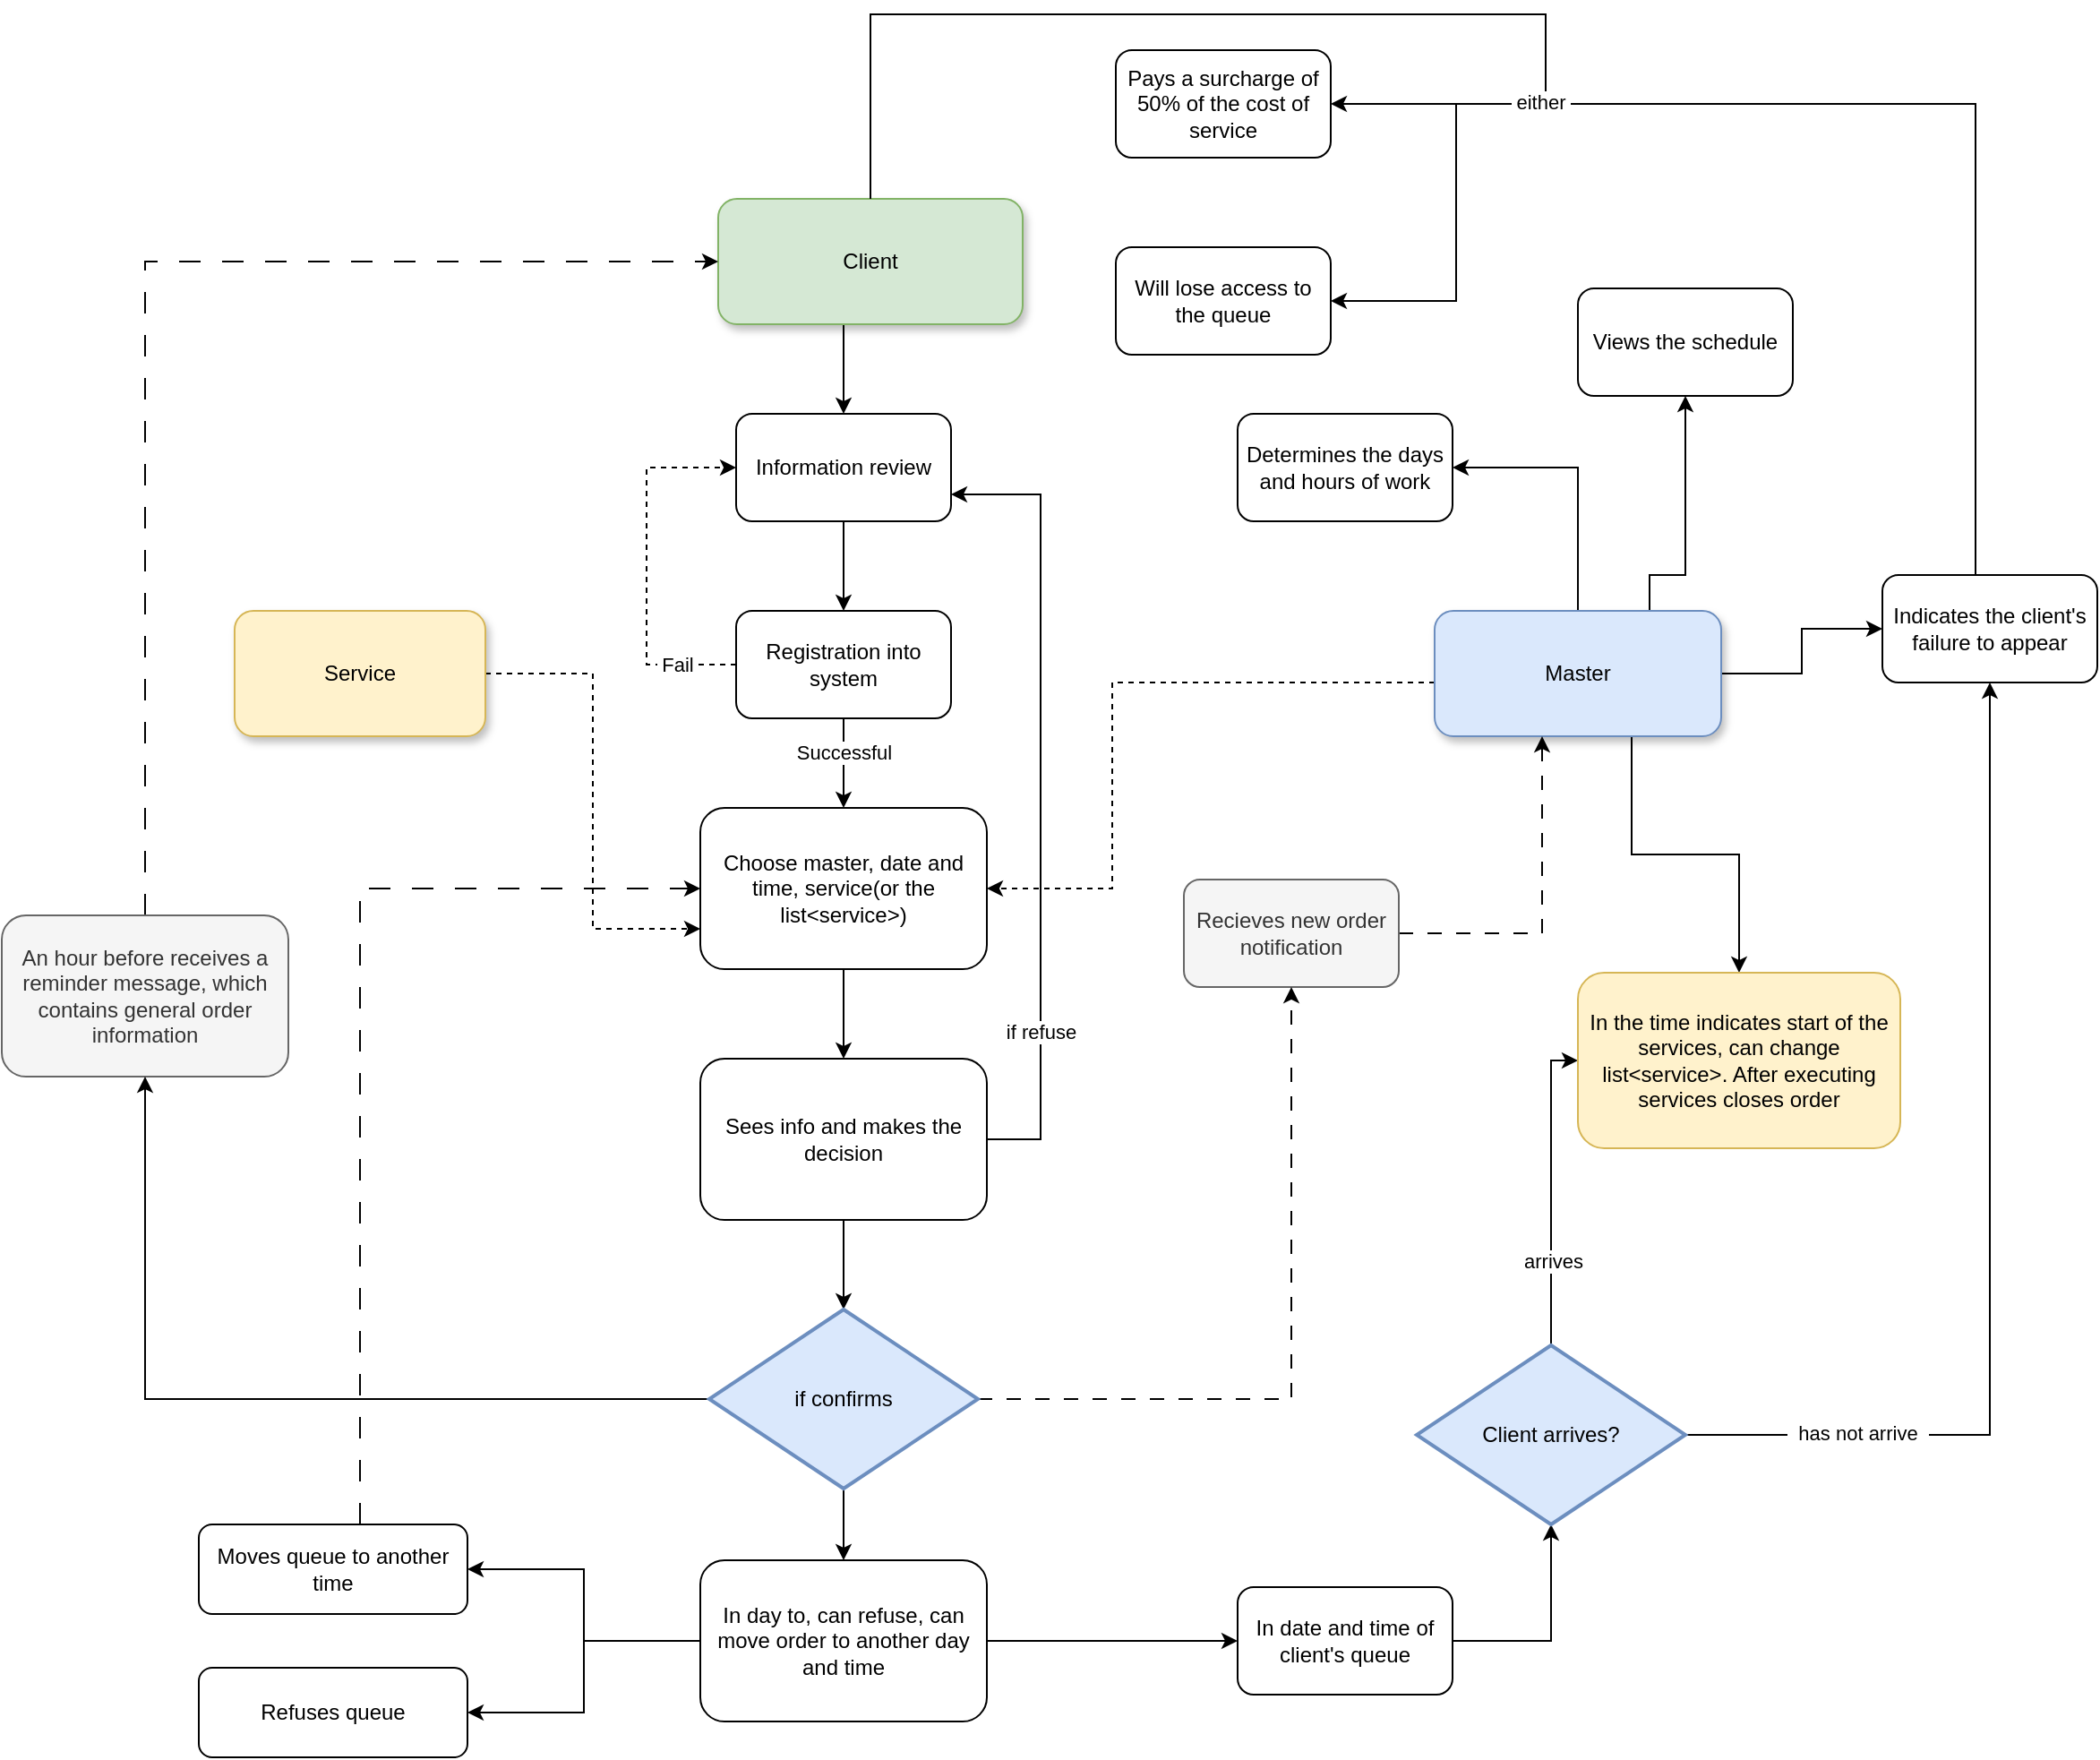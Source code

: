 <mxfile version="21.0.6" type="github" pages="3">
  <diagram id="C5RBs43oDa-KdzZeNtuy" name="BarbershopPro_en">
    <mxGraphModel dx="1050" dy="581" grid="1" gridSize="10" guides="1" tooltips="1" connect="1" arrows="1" fold="1" page="1" pageScale="1" pageWidth="1654" pageHeight="1169" math="0" shadow="0">
      <root>
        <mxCell id="WIyWlLk6GJQsqaUBKTNV-0" />
        <mxCell id="WIyWlLk6GJQsqaUBKTNV-1" parent="WIyWlLk6GJQsqaUBKTNV-0" />
        <mxCell id="LqBX9_z1AEjyvqA8qfm_-3" style="edgeStyle=orthogonalEdgeStyle;rounded=0;orthogonalLoop=1;jettySize=auto;html=1;" parent="WIyWlLk6GJQsqaUBKTNV-1" source="WIyWlLk6GJQsqaUBKTNV-3" target="LqBX9_z1AEjyvqA8qfm_-1" edge="1">
          <mxGeometry relative="1" as="geometry">
            <Array as="points">
              <mxPoint x="708" y="203" />
              <mxPoint x="708" y="203" />
            </Array>
          </mxGeometry>
        </mxCell>
        <mxCell id="WIyWlLk6GJQsqaUBKTNV-3" value="Client" style="rounded=1;whiteSpace=wrap;html=1;fontSize=12;glass=0;strokeWidth=1;shadow=1;fillColor=#d5e8d4;strokeColor=#82b366;" parent="WIyWlLk6GJQsqaUBKTNV-1" vertex="1">
          <mxGeometry x="638" y="123" width="170" height="70" as="geometry" />
        </mxCell>
        <mxCell id="LqBX9_z1AEjyvqA8qfm_-36" style="edgeStyle=orthogonalEdgeStyle;rounded=0;orthogonalLoop=1;jettySize=auto;html=1;entryX=1;entryY=0.5;entryDx=0;entryDy=0;dashed=1;" parent="WIyWlLk6GJQsqaUBKTNV-1" source="LqBX9_z1AEjyvqA8qfm_-0" target="LqBX9_z1AEjyvqA8qfm_-10" edge="1">
          <mxGeometry relative="1" as="geometry">
            <Array as="points">
              <mxPoint x="858" y="393" />
              <mxPoint x="858" y="508" />
            </Array>
          </mxGeometry>
        </mxCell>
        <mxCell id="LqBX9_z1AEjyvqA8qfm_-41" style="edgeStyle=orthogonalEdgeStyle;rounded=0;orthogonalLoop=1;jettySize=auto;html=1;entryX=1;entryY=0.5;entryDx=0;entryDy=0;" parent="WIyWlLk6GJQsqaUBKTNV-1" source="LqBX9_z1AEjyvqA8qfm_-0" target="LqBX9_z1AEjyvqA8qfm_-40" edge="1">
          <mxGeometry relative="1" as="geometry">
            <Array as="points">
              <mxPoint x="1118" y="273" />
            </Array>
          </mxGeometry>
        </mxCell>
        <mxCell id="LqBX9_z1AEjyvqA8qfm_-43" style="edgeStyle=orthogonalEdgeStyle;rounded=0;orthogonalLoop=1;jettySize=auto;html=1;entryX=0.5;entryY=1;entryDx=0;entryDy=0;" parent="WIyWlLk6GJQsqaUBKTNV-1" source="LqBX9_z1AEjyvqA8qfm_-0" target="LqBX9_z1AEjyvqA8qfm_-42" edge="1">
          <mxGeometry relative="1" as="geometry">
            <Array as="points">
              <mxPoint x="1158" y="333" />
              <mxPoint x="1178" y="333" />
            </Array>
          </mxGeometry>
        </mxCell>
        <mxCell id="LqBX9_z1AEjyvqA8qfm_-68" style="edgeStyle=orthogonalEdgeStyle;rounded=0;orthogonalLoop=1;jettySize=auto;html=1;entryX=0;entryY=0.5;entryDx=0;entryDy=0;" parent="WIyWlLk6GJQsqaUBKTNV-1" source="LqBX9_z1AEjyvqA8qfm_-0" target="LqBX9_z1AEjyvqA8qfm_-45" edge="1">
          <mxGeometry relative="1" as="geometry" />
        </mxCell>
        <mxCell id="LqBX9_z1AEjyvqA8qfm_-71" style="edgeStyle=orthogonalEdgeStyle;rounded=0;orthogonalLoop=1;jettySize=auto;html=1;entryX=0.5;entryY=0;entryDx=0;entryDy=0;" parent="WIyWlLk6GJQsqaUBKTNV-1" source="LqBX9_z1AEjyvqA8qfm_-0" target="LqBX9_z1AEjyvqA8qfm_-69" edge="1">
          <mxGeometry relative="1" as="geometry">
            <Array as="points">
              <mxPoint x="1148" y="489" />
              <mxPoint x="1208" y="489" />
            </Array>
          </mxGeometry>
        </mxCell>
        <mxCell id="LqBX9_z1AEjyvqA8qfm_-0" value="Master" style="rounded=1;whiteSpace=wrap;html=1;fillColor=#dae8fc;strokeColor=#6c8ebf;shadow=1;" parent="WIyWlLk6GJQsqaUBKTNV-1" vertex="1">
          <mxGeometry x="1038" y="353" width="160" height="70" as="geometry" />
        </mxCell>
        <mxCell id="LqBX9_z1AEjyvqA8qfm_-5" style="edgeStyle=orthogonalEdgeStyle;rounded=0;orthogonalLoop=1;jettySize=auto;html=1;" parent="WIyWlLk6GJQsqaUBKTNV-1" source="LqBX9_z1AEjyvqA8qfm_-1" target="LqBX9_z1AEjyvqA8qfm_-4" edge="1">
          <mxGeometry relative="1" as="geometry" />
        </mxCell>
        <mxCell id="LqBX9_z1AEjyvqA8qfm_-1" value="Information review" style="rounded=1;whiteSpace=wrap;html=1;" parent="WIyWlLk6GJQsqaUBKTNV-1" vertex="1">
          <mxGeometry x="648" y="243" width="120" height="60" as="geometry" />
        </mxCell>
        <mxCell id="LqBX9_z1AEjyvqA8qfm_-6" style="edgeStyle=orthogonalEdgeStyle;rounded=0;orthogonalLoop=1;jettySize=auto;html=1;entryX=0;entryY=0.5;entryDx=0;entryDy=0;dashed=1;" parent="WIyWlLk6GJQsqaUBKTNV-1" source="LqBX9_z1AEjyvqA8qfm_-4" target="LqBX9_z1AEjyvqA8qfm_-1" edge="1">
          <mxGeometry relative="1" as="geometry">
            <mxPoint x="558" y="283" as="targetPoint" />
            <Array as="points">
              <mxPoint x="598" y="383" />
              <mxPoint x="598" y="273" />
            </Array>
          </mxGeometry>
        </mxCell>
        <mxCell id="LqBX9_z1AEjyvqA8qfm_-77" value="&amp;nbsp;Fail&amp;nbsp;" style="edgeLabel;html=1;align=center;verticalAlign=middle;resizable=0;points=[];" parent="LqBX9_z1AEjyvqA8qfm_-6" vertex="1" connectable="0">
          <mxGeometry x="-0.683" relative="1" as="geometry">
            <mxPoint as="offset" />
          </mxGeometry>
        </mxCell>
        <mxCell id="LqBX9_z1AEjyvqA8qfm_-11" style="edgeStyle=orthogonalEdgeStyle;rounded=0;orthogonalLoop=1;jettySize=auto;html=1;entryX=0.5;entryY=0;entryDx=0;entryDy=0;" parent="WIyWlLk6GJQsqaUBKTNV-1" source="LqBX9_z1AEjyvqA8qfm_-4" target="LqBX9_z1AEjyvqA8qfm_-10" edge="1">
          <mxGeometry relative="1" as="geometry" />
        </mxCell>
        <mxCell id="LqBX9_z1AEjyvqA8qfm_-76" value="Successful" style="edgeLabel;html=1;align=center;verticalAlign=middle;resizable=0;points=[];" parent="LqBX9_z1AEjyvqA8qfm_-11" vertex="1" connectable="0">
          <mxGeometry x="-0.255" relative="1" as="geometry">
            <mxPoint as="offset" />
          </mxGeometry>
        </mxCell>
        <mxCell id="LqBX9_z1AEjyvqA8qfm_-4" value="Registration into system" style="rounded=1;whiteSpace=wrap;html=1;" parent="WIyWlLk6GJQsqaUBKTNV-1" vertex="1">
          <mxGeometry x="648" y="353" width="120" height="60" as="geometry" />
        </mxCell>
        <mxCell id="LqBX9_z1AEjyvqA8qfm_-14" style="edgeStyle=orthogonalEdgeStyle;rounded=0;orthogonalLoop=1;jettySize=auto;html=1;entryX=0.5;entryY=0;entryDx=0;entryDy=0;" parent="WIyWlLk6GJQsqaUBKTNV-1" source="LqBX9_z1AEjyvqA8qfm_-10" target="LqBX9_z1AEjyvqA8qfm_-13" edge="1">
          <mxGeometry relative="1" as="geometry" />
        </mxCell>
        <mxCell id="LqBX9_z1AEjyvqA8qfm_-10" value="Choose master, date and time, service(or the list&amp;lt;service&amp;gt;)" style="rounded=1;whiteSpace=wrap;html=1;" parent="WIyWlLk6GJQsqaUBKTNV-1" vertex="1">
          <mxGeometry x="628" y="463" width="160" height="90" as="geometry" />
        </mxCell>
        <mxCell id="LqBX9_z1AEjyvqA8qfm_-38" style="edgeStyle=orthogonalEdgeStyle;rounded=0;orthogonalLoop=1;jettySize=auto;html=1;entryX=1;entryY=0.75;entryDx=0;entryDy=0;" parent="WIyWlLk6GJQsqaUBKTNV-1" source="LqBX9_z1AEjyvqA8qfm_-13" target="LqBX9_z1AEjyvqA8qfm_-1" edge="1">
          <mxGeometry relative="1" as="geometry">
            <Array as="points">
              <mxPoint x="818" y="648" />
              <mxPoint x="818" y="288" />
            </Array>
          </mxGeometry>
        </mxCell>
        <mxCell id="LqBX9_z1AEjyvqA8qfm_-75" value="&amp;nbsp;if refuse&amp;nbsp;" style="edgeLabel;html=1;align=center;verticalAlign=middle;resizable=0;points=[];" parent="LqBX9_z1AEjyvqA8qfm_-38" vertex="1" connectable="0">
          <mxGeometry x="-0.591" relative="1" as="geometry">
            <mxPoint as="offset" />
          </mxGeometry>
        </mxCell>
        <mxCell id="LqBX9_z1AEjyvqA8qfm_-49" style="edgeStyle=orthogonalEdgeStyle;rounded=0;orthogonalLoop=1;jettySize=auto;html=1;entryX=0.5;entryY=0;entryDx=0;entryDy=0;entryPerimeter=0;" parent="WIyWlLk6GJQsqaUBKTNV-1" source="LqBX9_z1AEjyvqA8qfm_-13" target="LqBX9_z1AEjyvqA8qfm_-48" edge="1">
          <mxGeometry relative="1" as="geometry" />
        </mxCell>
        <mxCell id="LqBX9_z1AEjyvqA8qfm_-13" value="Sees info and makes the decision" style="rounded=1;whiteSpace=wrap;html=1;glass=0;shadow=0;" parent="WIyWlLk6GJQsqaUBKTNV-1" vertex="1">
          <mxGeometry x="628" y="603" width="160" height="90" as="geometry" />
        </mxCell>
        <mxCell id="LqBX9_z1AEjyvqA8qfm_-16" style="edgeStyle=orthogonalEdgeStyle;rounded=0;orthogonalLoop=1;jettySize=auto;html=1;dashed=1;dashPattern=8 8;" parent="WIyWlLk6GJQsqaUBKTNV-1" source="LqBX9_z1AEjyvqA8qfm_-15" target="LqBX9_z1AEjyvqA8qfm_-0" edge="1">
          <mxGeometry relative="1" as="geometry">
            <Array as="points">
              <mxPoint x="1098" y="533" />
            </Array>
          </mxGeometry>
        </mxCell>
        <mxCell id="LqBX9_z1AEjyvqA8qfm_-15" value="Recieves new order notification" style="rounded=1;whiteSpace=wrap;html=1;fillColor=#f5f5f5;fontColor=#333333;strokeColor=#666666;" parent="WIyWlLk6GJQsqaUBKTNV-1" vertex="1">
          <mxGeometry x="898" y="503" width="120" height="60" as="geometry" />
        </mxCell>
        <mxCell id="LqBX9_z1AEjyvqA8qfm_-23" style="edgeStyle=orthogonalEdgeStyle;rounded=0;orthogonalLoop=1;jettySize=auto;html=1;entryX=0;entryY=0.5;entryDx=0;entryDy=0;dashed=1;dashPattern=12 12;" parent="WIyWlLk6GJQsqaUBKTNV-1" source="LqBX9_z1AEjyvqA8qfm_-21" target="WIyWlLk6GJQsqaUBKTNV-3" edge="1">
          <mxGeometry relative="1" as="geometry">
            <Array as="points">
              <mxPoint x="318" y="158" />
            </Array>
          </mxGeometry>
        </mxCell>
        <mxCell id="LqBX9_z1AEjyvqA8qfm_-21" value="An hour before receives a reminder message, which contains general order information" style="rounded=1;whiteSpace=wrap;html=1;fillColor=#f5f5f5;fontColor=#333333;strokeColor=#666666;" parent="WIyWlLk6GJQsqaUBKTNV-1" vertex="1">
          <mxGeometry x="238" y="523" width="160" height="90" as="geometry" />
        </mxCell>
        <mxCell id="LqBX9_z1AEjyvqA8qfm_-37" style="edgeStyle=orthogonalEdgeStyle;rounded=0;orthogonalLoop=1;jettySize=auto;html=1;entryX=0;entryY=0.75;entryDx=0;entryDy=0;dashed=1;" parent="WIyWlLk6GJQsqaUBKTNV-1" source="LqBX9_z1AEjyvqA8qfm_-35" target="LqBX9_z1AEjyvqA8qfm_-10" edge="1">
          <mxGeometry relative="1" as="geometry" />
        </mxCell>
        <mxCell id="LqBX9_z1AEjyvqA8qfm_-35" value="Service" style="rounded=1;whiteSpace=wrap;html=1;fontSize=12;glass=0;strokeWidth=1;shadow=1;fillColor=#fff2cc;strokeColor=#d6b656;" parent="WIyWlLk6GJQsqaUBKTNV-1" vertex="1">
          <mxGeometry x="368" y="353" width="140" height="70" as="geometry" />
        </mxCell>
        <mxCell id="LqBX9_z1AEjyvqA8qfm_-40" value="Determines the days and hours of work" style="rounded=1;whiteSpace=wrap;html=1;" parent="WIyWlLk6GJQsqaUBKTNV-1" vertex="1">
          <mxGeometry x="928" y="243" width="120" height="60" as="geometry" />
        </mxCell>
        <mxCell id="LqBX9_z1AEjyvqA8qfm_-42" value="Views the schedule" style="rounded=1;whiteSpace=wrap;html=1;" parent="WIyWlLk6GJQsqaUBKTNV-1" vertex="1">
          <mxGeometry x="1118" y="173" width="120" height="60" as="geometry" />
        </mxCell>
        <mxCell id="LqBX9_z1AEjyvqA8qfm_-45" value="Indicates the client&#39;s failure to appear" style="rounded=1;whiteSpace=wrap;html=1;" parent="WIyWlLk6GJQsqaUBKTNV-1" vertex="1">
          <mxGeometry x="1288" y="333" width="120" height="60" as="geometry" />
        </mxCell>
        <mxCell id="LqBX9_z1AEjyvqA8qfm_-55" style="edgeStyle=orthogonalEdgeStyle;rounded=0;orthogonalLoop=1;jettySize=auto;html=1;entryX=1;entryY=0.5;entryDx=0;entryDy=0;" parent="WIyWlLk6GJQsqaUBKTNV-1" source="LqBX9_z1AEjyvqA8qfm_-46" target="LqBX9_z1AEjyvqA8qfm_-53" edge="1">
          <mxGeometry relative="1" as="geometry" />
        </mxCell>
        <mxCell id="LqBX9_z1AEjyvqA8qfm_-57" style="edgeStyle=orthogonalEdgeStyle;rounded=0;orthogonalLoop=1;jettySize=auto;html=1;" parent="WIyWlLk6GJQsqaUBKTNV-1" source="LqBX9_z1AEjyvqA8qfm_-46" target="LqBX9_z1AEjyvqA8qfm_-56" edge="1">
          <mxGeometry relative="1" as="geometry" />
        </mxCell>
        <mxCell id="LqBX9_z1AEjyvqA8qfm_-60" style="edgeStyle=orthogonalEdgeStyle;rounded=0;orthogonalLoop=1;jettySize=auto;html=1;" parent="WIyWlLk6GJQsqaUBKTNV-1" source="LqBX9_z1AEjyvqA8qfm_-46" edge="1">
          <mxGeometry relative="1" as="geometry">
            <mxPoint x="928" y="928" as="targetPoint" />
          </mxGeometry>
        </mxCell>
        <mxCell id="LqBX9_z1AEjyvqA8qfm_-46" value="In day to, can refuse, can move order to another day and time" style="rounded=1;whiteSpace=wrap;html=1;glass=0;shadow=0;" parent="WIyWlLk6GJQsqaUBKTNV-1" vertex="1">
          <mxGeometry x="628" y="883" width="160" height="90" as="geometry" />
        </mxCell>
        <mxCell id="LqBX9_z1AEjyvqA8qfm_-50" style="edgeStyle=orthogonalEdgeStyle;rounded=0;orthogonalLoop=1;jettySize=auto;html=1;entryX=0.5;entryY=1;entryDx=0;entryDy=0;" parent="WIyWlLk6GJQsqaUBKTNV-1" source="LqBX9_z1AEjyvqA8qfm_-48" target="LqBX9_z1AEjyvqA8qfm_-21" edge="1">
          <mxGeometry relative="1" as="geometry" />
        </mxCell>
        <mxCell id="LqBX9_z1AEjyvqA8qfm_-51" style="edgeStyle=orthogonalEdgeStyle;rounded=0;orthogonalLoop=1;jettySize=auto;html=1;entryX=0.5;entryY=1;entryDx=0;entryDy=0;dashed=1;dashPattern=8 8;" parent="WIyWlLk6GJQsqaUBKTNV-1" source="LqBX9_z1AEjyvqA8qfm_-48" target="LqBX9_z1AEjyvqA8qfm_-15" edge="1">
          <mxGeometry relative="1" as="geometry" />
        </mxCell>
        <mxCell id="LqBX9_z1AEjyvqA8qfm_-54" style="edgeStyle=orthogonalEdgeStyle;rounded=0;orthogonalLoop=1;jettySize=auto;html=1;entryX=0.5;entryY=0;entryDx=0;entryDy=0;" parent="WIyWlLk6GJQsqaUBKTNV-1" source="LqBX9_z1AEjyvqA8qfm_-48" target="LqBX9_z1AEjyvqA8qfm_-46" edge="1">
          <mxGeometry relative="1" as="geometry" />
        </mxCell>
        <mxCell id="LqBX9_z1AEjyvqA8qfm_-48" value="if confirms" style="strokeWidth=2;html=1;shape=mxgraph.flowchart.decision;whiteSpace=wrap;fillColor=#dae8fc;strokeColor=#6c8ebf;" parent="WIyWlLk6GJQsqaUBKTNV-1" vertex="1">
          <mxGeometry x="633" y="743" width="150" height="100" as="geometry" />
        </mxCell>
        <mxCell id="LqBX9_z1AEjyvqA8qfm_-53" value="Refuses queue" style="rounded=1;whiteSpace=wrap;html=1;glass=0;shadow=0;" parent="WIyWlLk6GJQsqaUBKTNV-1" vertex="1">
          <mxGeometry x="348" y="943" width="150" height="50" as="geometry" />
        </mxCell>
        <mxCell id="LqBX9_z1AEjyvqA8qfm_-59" style="edgeStyle=orthogonalEdgeStyle;rounded=0;orthogonalLoop=1;jettySize=auto;html=1;entryX=0;entryY=0.5;entryDx=0;entryDy=0;dashed=1;dashPattern=12 12;" parent="WIyWlLk6GJQsqaUBKTNV-1" source="LqBX9_z1AEjyvqA8qfm_-56" target="LqBX9_z1AEjyvqA8qfm_-10" edge="1">
          <mxGeometry relative="1" as="geometry">
            <Array as="points">
              <mxPoint x="438" y="508" />
            </Array>
          </mxGeometry>
        </mxCell>
        <mxCell id="LqBX9_z1AEjyvqA8qfm_-56" value="Moves queue to another time" style="rounded=1;whiteSpace=wrap;html=1;glass=0;shadow=0;" parent="WIyWlLk6GJQsqaUBKTNV-1" vertex="1">
          <mxGeometry x="348" y="863" width="150" height="50" as="geometry" />
        </mxCell>
        <mxCell id="LqBX9_z1AEjyvqA8qfm_-65" style="edgeStyle=orthogonalEdgeStyle;rounded=0;orthogonalLoop=1;jettySize=auto;html=1;entryX=0.5;entryY=1;entryDx=0;entryDy=0;entryPerimeter=0;" parent="WIyWlLk6GJQsqaUBKTNV-1" source="LqBX9_z1AEjyvqA8qfm_-63" target="LqBX9_z1AEjyvqA8qfm_-64" edge="1">
          <mxGeometry relative="1" as="geometry">
            <Array as="points">
              <mxPoint x="1103" y="928" />
            </Array>
          </mxGeometry>
        </mxCell>
        <mxCell id="LqBX9_z1AEjyvqA8qfm_-63" value="In date and time of client&#39;s queue" style="rounded=1;whiteSpace=wrap;html=1;" parent="WIyWlLk6GJQsqaUBKTNV-1" vertex="1">
          <mxGeometry x="928" y="898" width="120" height="60" as="geometry" />
        </mxCell>
        <mxCell id="LqBX9_z1AEjyvqA8qfm_-66" style="edgeStyle=orthogonalEdgeStyle;rounded=0;orthogonalLoop=1;jettySize=auto;html=1;" parent="WIyWlLk6GJQsqaUBKTNV-1" source="LqBX9_z1AEjyvqA8qfm_-64" target="LqBX9_z1AEjyvqA8qfm_-45" edge="1">
          <mxGeometry relative="1" as="geometry" />
        </mxCell>
        <mxCell id="LqBX9_z1AEjyvqA8qfm_-73" value="&amp;nbsp; has not arrive&amp;nbsp;&amp;nbsp;" style="edgeLabel;html=1;align=center;verticalAlign=middle;resizable=0;points=[];" parent="LqBX9_z1AEjyvqA8qfm_-66" vertex="1" connectable="0">
          <mxGeometry x="-0.677" y="1" relative="1" as="geometry">
            <mxPoint as="offset" />
          </mxGeometry>
        </mxCell>
        <mxCell id="LqBX9_z1AEjyvqA8qfm_-70" style="edgeStyle=orthogonalEdgeStyle;rounded=0;orthogonalLoop=1;jettySize=auto;html=1;entryX=0;entryY=0.5;entryDx=0;entryDy=0;" parent="WIyWlLk6GJQsqaUBKTNV-1" source="LqBX9_z1AEjyvqA8qfm_-64" target="LqBX9_z1AEjyvqA8qfm_-69" edge="1">
          <mxGeometry relative="1" as="geometry">
            <Array as="points">
              <mxPoint x="1103" y="604" />
            </Array>
          </mxGeometry>
        </mxCell>
        <mxCell id="LqBX9_z1AEjyvqA8qfm_-74" value="arrives" style="edgeLabel;html=1;align=center;verticalAlign=middle;resizable=0;points=[];" parent="LqBX9_z1AEjyvqA8qfm_-70" vertex="1" connectable="0">
          <mxGeometry x="-0.455" y="-1" relative="1" as="geometry">
            <mxPoint as="offset" />
          </mxGeometry>
        </mxCell>
        <mxCell id="LqBX9_z1AEjyvqA8qfm_-64" value="Client arrives?" style="strokeWidth=2;html=1;shape=mxgraph.flowchart.decision;whiteSpace=wrap;fillColor=#dae8fc;strokeColor=#6c8ebf;" parent="WIyWlLk6GJQsqaUBKTNV-1" vertex="1">
          <mxGeometry x="1028" y="763" width="150" height="100" as="geometry" />
        </mxCell>
        <mxCell id="LqBX9_z1AEjyvqA8qfm_-69" value="In the time indicates start of the services, can change list&amp;lt;service&amp;gt;. After executing services closes order" style="rounded=1;whiteSpace=wrap;html=1;fillColor=#fff2cc;strokeColor=#d6b656;" parent="WIyWlLk6GJQsqaUBKTNV-1" vertex="1">
          <mxGeometry x="1118" y="555" width="180" height="98" as="geometry" />
        </mxCell>
        <mxCell id="erfbeLXFbHnfc-jUGFT9-0" style="edgeStyle=orthogonalEdgeStyle;rounded=0;orthogonalLoop=1;jettySize=auto;html=1;" edge="1" parent="WIyWlLk6GJQsqaUBKTNV-1" target="erfbeLXFbHnfc-jUGFT9-3">
          <mxGeometry relative="1" as="geometry">
            <mxPoint x="1030.0" y="70.0" as="targetPoint" />
            <mxPoint x="723" y="123" as="sourcePoint" />
            <Array as="points">
              <mxPoint x="723" y="20" />
              <mxPoint x="1100" y="20" />
              <mxPoint x="1100" y="70" />
            </Array>
          </mxGeometry>
        </mxCell>
        <mxCell id="erfbeLXFbHnfc-jUGFT9-1" style="edgeStyle=orthogonalEdgeStyle;rounded=0;orthogonalLoop=1;jettySize=auto;html=1;" edge="1" parent="WIyWlLk6GJQsqaUBKTNV-1" target="erfbeLXFbHnfc-jUGFT9-4">
          <mxGeometry relative="1" as="geometry">
            <mxPoint x="1340" y="333" as="sourcePoint" />
            <Array as="points">
              <mxPoint x="1340" y="70" />
              <mxPoint x="1050" y="70" />
              <mxPoint x="1050" y="180" />
            </Array>
          </mxGeometry>
        </mxCell>
        <mxCell id="erfbeLXFbHnfc-jUGFT9-2" value="&amp;nbsp;either&amp;nbsp;" style="edgeLabel;html=1;align=center;verticalAlign=middle;resizable=0;points=[];" vertex="1" connectable="0" parent="erfbeLXFbHnfc-jUGFT9-1">
          <mxGeometry x="0.381" y="-1" relative="1" as="geometry">
            <mxPoint as="offset" />
          </mxGeometry>
        </mxCell>
        <mxCell id="erfbeLXFbHnfc-jUGFT9-3" value="Pays a surcharge of 50% of the cost of service" style="rounded=1;whiteSpace=wrap;html=1;" vertex="1" parent="WIyWlLk6GJQsqaUBKTNV-1">
          <mxGeometry x="860" y="40" width="120" height="60" as="geometry" />
        </mxCell>
        <mxCell id="erfbeLXFbHnfc-jUGFT9-4" value="Will lose access to the queue" style="rounded=1;whiteSpace=wrap;html=1;" vertex="1" parent="WIyWlLk6GJQsqaUBKTNV-1">
          <mxGeometry x="860" y="150" width="120" height="60" as="geometry" />
        </mxCell>
      </root>
    </mxGraphModel>
  </diagram>
  <diagram name="BarbershopPro_ru" id="e5YRDVPbtBK9Gd1ZtvyS">
    <mxGraphModel dx="1235" dy="684" grid="1" gridSize="10" guides="1" tooltips="1" connect="1" arrows="1" fold="1" page="1" pageScale="1" pageWidth="1654" pageHeight="1169" math="0" shadow="0">
      <root>
        <mxCell id="hWioPRZAd9SXC7UlIZtM-0" />
        <mxCell id="hWioPRZAd9SXC7UlIZtM-1" parent="hWioPRZAd9SXC7UlIZtM-0" />
        <mxCell id="hWioPRZAd9SXC7UlIZtM-2" style="edgeStyle=orthogonalEdgeStyle;rounded=0;orthogonalLoop=1;jettySize=auto;html=1;" edge="1" parent="hWioPRZAd9SXC7UlIZtM-1" source="hWioPRZAd9SXC7UlIZtM-3" target="hWioPRZAd9SXC7UlIZtM-11">
          <mxGeometry relative="1" as="geometry">
            <Array as="points">
              <mxPoint x="708" y="203" />
              <mxPoint x="708" y="203" />
            </Array>
          </mxGeometry>
        </mxCell>
        <mxCell id="NcN_tRou4aH_gg_9sQUP-5" style="edgeStyle=orthogonalEdgeStyle;rounded=0;orthogonalLoop=1;jettySize=auto;html=1;" edge="1" parent="hWioPRZAd9SXC7UlIZtM-1" source="hWioPRZAd9SXC7UlIZtM-3">
          <mxGeometry relative="1" as="geometry">
            <mxPoint x="1030.0" y="70.0" as="targetPoint" />
            <Array as="points">
              <mxPoint x="723" y="20" />
              <mxPoint x="1100" y="20" />
              <mxPoint x="1100" y="70" />
            </Array>
          </mxGeometry>
        </mxCell>
        <mxCell id="hWioPRZAd9SXC7UlIZtM-3" value="Клиент" style="rounded=1;whiteSpace=wrap;html=1;fontSize=12;glass=0;strokeWidth=1;shadow=1;fillColor=#d5e8d4;strokeColor=#82b366;" vertex="1" parent="hWioPRZAd9SXC7UlIZtM-1">
          <mxGeometry x="638" y="123" width="170" height="70" as="geometry" />
        </mxCell>
        <mxCell id="hWioPRZAd9SXC7UlIZtM-4" style="edgeStyle=orthogonalEdgeStyle;rounded=0;orthogonalLoop=1;jettySize=auto;html=1;entryX=1;entryY=0.5;entryDx=0;entryDy=0;dashed=1;" edge="1" parent="hWioPRZAd9SXC7UlIZtM-1" source="hWioPRZAd9SXC7UlIZtM-9" target="hWioPRZAd9SXC7UlIZtM-18">
          <mxGeometry relative="1" as="geometry">
            <Array as="points">
              <mxPoint x="858" y="393" />
              <mxPoint x="858" y="508" />
            </Array>
          </mxGeometry>
        </mxCell>
        <mxCell id="hWioPRZAd9SXC7UlIZtM-5" style="edgeStyle=orthogonalEdgeStyle;rounded=0;orthogonalLoop=1;jettySize=auto;html=1;entryX=1;entryY=0.5;entryDx=0;entryDy=0;" edge="1" parent="hWioPRZAd9SXC7UlIZtM-1" source="hWioPRZAd9SXC7UlIZtM-9" target="hWioPRZAd9SXC7UlIZtM-29">
          <mxGeometry relative="1" as="geometry">
            <Array as="points">
              <mxPoint x="1118" y="273" />
            </Array>
          </mxGeometry>
        </mxCell>
        <mxCell id="hWioPRZAd9SXC7UlIZtM-6" style="edgeStyle=orthogonalEdgeStyle;rounded=0;orthogonalLoop=1;jettySize=auto;html=1;entryX=0.5;entryY=1;entryDx=0;entryDy=0;" edge="1" parent="hWioPRZAd9SXC7UlIZtM-1" source="hWioPRZAd9SXC7UlIZtM-9" target="hWioPRZAd9SXC7UlIZtM-30">
          <mxGeometry relative="1" as="geometry">
            <Array as="points">
              <mxPoint x="1158" y="333" />
              <mxPoint x="1178" y="333" />
            </Array>
          </mxGeometry>
        </mxCell>
        <mxCell id="hWioPRZAd9SXC7UlIZtM-7" style="edgeStyle=orthogonalEdgeStyle;rounded=0;orthogonalLoop=1;jettySize=auto;html=1;entryX=0;entryY=0.5;entryDx=0;entryDy=0;" edge="1" parent="hWioPRZAd9SXC7UlIZtM-1" source="hWioPRZAd9SXC7UlIZtM-9" target="hWioPRZAd9SXC7UlIZtM-31">
          <mxGeometry relative="1" as="geometry" />
        </mxCell>
        <mxCell id="hWioPRZAd9SXC7UlIZtM-8" style="edgeStyle=orthogonalEdgeStyle;rounded=0;orthogonalLoop=1;jettySize=auto;html=1;entryX=0.5;entryY=0;entryDx=0;entryDy=0;" edge="1" parent="hWioPRZAd9SXC7UlIZtM-1" source="hWioPRZAd9SXC7UlIZtM-9" target="hWioPRZAd9SXC7UlIZtM-50">
          <mxGeometry relative="1" as="geometry">
            <Array as="points">
              <mxPoint x="1148" y="489" />
              <mxPoint x="1208" y="489" />
            </Array>
          </mxGeometry>
        </mxCell>
        <mxCell id="hWioPRZAd9SXC7UlIZtM-9" value="Мастер" style="rounded=1;whiteSpace=wrap;html=1;fillColor=#dae8fc;strokeColor=#6c8ebf;shadow=1;" vertex="1" parent="hWioPRZAd9SXC7UlIZtM-1">
          <mxGeometry x="1038" y="353" width="160" height="70" as="geometry" />
        </mxCell>
        <mxCell id="hWioPRZAd9SXC7UlIZtM-10" style="edgeStyle=orthogonalEdgeStyle;rounded=0;orthogonalLoop=1;jettySize=auto;html=1;" edge="1" parent="hWioPRZAd9SXC7UlIZtM-1" source="hWioPRZAd9SXC7UlIZtM-11" target="hWioPRZAd9SXC7UlIZtM-16">
          <mxGeometry relative="1" as="geometry" />
        </mxCell>
        <mxCell id="hWioPRZAd9SXC7UlIZtM-11" value="Просмотр информации" style="rounded=1;whiteSpace=wrap;html=1;" vertex="1" parent="hWioPRZAd9SXC7UlIZtM-1">
          <mxGeometry x="648" y="243" width="120" height="60" as="geometry" />
        </mxCell>
        <mxCell id="hWioPRZAd9SXC7UlIZtM-12" style="edgeStyle=orthogonalEdgeStyle;rounded=0;orthogonalLoop=1;jettySize=auto;html=1;entryX=0;entryY=0.5;entryDx=0;entryDy=0;dashed=1;" edge="1" parent="hWioPRZAd9SXC7UlIZtM-1" source="hWioPRZAd9SXC7UlIZtM-16" target="hWioPRZAd9SXC7UlIZtM-11">
          <mxGeometry relative="1" as="geometry">
            <mxPoint x="558" y="283" as="targetPoint" />
            <Array as="points">
              <mxPoint x="598" y="383" />
              <mxPoint x="598" y="273" />
            </Array>
          </mxGeometry>
        </mxCell>
        <mxCell id="hWioPRZAd9SXC7UlIZtM-13" value="не удается" style="edgeLabel;html=1;align=center;verticalAlign=middle;resizable=0;points=[];" vertex="1" connectable="0" parent="hWioPRZAd9SXC7UlIZtM-12">
          <mxGeometry x="-0.683" relative="1" as="geometry">
            <mxPoint as="offset" />
          </mxGeometry>
        </mxCell>
        <mxCell id="hWioPRZAd9SXC7UlIZtM-14" style="edgeStyle=orthogonalEdgeStyle;rounded=0;orthogonalLoop=1;jettySize=auto;html=1;entryX=0.5;entryY=0;entryDx=0;entryDy=0;" edge="1" parent="hWioPRZAd9SXC7UlIZtM-1" source="hWioPRZAd9SXC7UlIZtM-16" target="hWioPRZAd9SXC7UlIZtM-18">
          <mxGeometry relative="1" as="geometry" />
        </mxCell>
        <mxCell id="hWioPRZAd9SXC7UlIZtM-15" value="успешно" style="edgeLabel;html=1;align=center;verticalAlign=middle;resizable=0;points=[];" vertex="1" connectable="0" parent="hWioPRZAd9SXC7UlIZtM-14">
          <mxGeometry x="-0.255" relative="1" as="geometry">
            <mxPoint as="offset" />
          </mxGeometry>
        </mxCell>
        <mxCell id="hWioPRZAd9SXC7UlIZtM-16" value="Регистрация в системе" style="rounded=1;whiteSpace=wrap;html=1;" vertex="1" parent="hWioPRZAd9SXC7UlIZtM-1">
          <mxGeometry x="648" y="353" width="120" height="60" as="geometry" />
        </mxCell>
        <mxCell id="hWioPRZAd9SXC7UlIZtM-17" style="edgeStyle=orthogonalEdgeStyle;rounded=0;orthogonalLoop=1;jettySize=auto;html=1;entryX=0.5;entryY=0;entryDx=0;entryDy=0;" edge="1" parent="hWioPRZAd9SXC7UlIZtM-1" source="hWioPRZAd9SXC7UlIZtM-18" target="hWioPRZAd9SXC7UlIZtM-22">
          <mxGeometry relative="1" as="geometry" />
        </mxCell>
        <mxCell id="hWioPRZAd9SXC7UlIZtM-18" value="Выбирает мастера, дата и время, услугу (или несколько услуг)" style="rounded=1;whiteSpace=wrap;html=1;" vertex="1" parent="hWioPRZAd9SXC7UlIZtM-1">
          <mxGeometry x="628" y="463" width="160" height="90" as="geometry" />
        </mxCell>
        <mxCell id="hWioPRZAd9SXC7UlIZtM-19" style="edgeStyle=orthogonalEdgeStyle;rounded=0;orthogonalLoop=1;jettySize=auto;html=1;entryX=1;entryY=0.75;entryDx=0;entryDy=0;" edge="1" parent="hWioPRZAd9SXC7UlIZtM-1" source="hWioPRZAd9SXC7UlIZtM-22" target="hWioPRZAd9SXC7UlIZtM-11">
          <mxGeometry relative="1" as="geometry">
            <Array as="points">
              <mxPoint x="818" y="648" />
              <mxPoint x="818" y="288" />
            </Array>
          </mxGeometry>
        </mxCell>
        <mxCell id="hWioPRZAd9SXC7UlIZtM-20" value="если отменяет" style="edgeLabel;html=1;align=center;verticalAlign=middle;resizable=0;points=[];" vertex="1" connectable="0" parent="hWioPRZAd9SXC7UlIZtM-19">
          <mxGeometry x="-0.591" relative="1" as="geometry">
            <mxPoint as="offset" />
          </mxGeometry>
        </mxCell>
        <mxCell id="hWioPRZAd9SXC7UlIZtM-21" style="edgeStyle=orthogonalEdgeStyle;rounded=0;orthogonalLoop=1;jettySize=auto;html=1;entryX=0.5;entryY=0;entryDx=0;entryDy=0;entryPerimeter=0;" edge="1" parent="hWioPRZAd9SXC7UlIZtM-1" source="hWioPRZAd9SXC7UlIZtM-22" target="hWioPRZAd9SXC7UlIZtM-39">
          <mxGeometry relative="1" as="geometry" />
        </mxCell>
        <mxCell id="hWioPRZAd9SXC7UlIZtM-22" value="Просматривает информацию и принимает решение" style="rounded=1;whiteSpace=wrap;html=1;glass=0;shadow=0;" vertex="1" parent="hWioPRZAd9SXC7UlIZtM-1">
          <mxGeometry x="628" y="603" width="160" height="90" as="geometry" />
        </mxCell>
        <mxCell id="hWioPRZAd9SXC7UlIZtM-23" style="edgeStyle=orthogonalEdgeStyle;rounded=0;orthogonalLoop=1;jettySize=auto;html=1;dashed=1;dashPattern=8 8;" edge="1" parent="hWioPRZAd9SXC7UlIZtM-1" source="hWioPRZAd9SXC7UlIZtM-24" target="hWioPRZAd9SXC7UlIZtM-9">
          <mxGeometry relative="1" as="geometry">
            <Array as="points">
              <mxPoint x="1098" y="533" />
            </Array>
          </mxGeometry>
        </mxCell>
        <mxCell id="hWioPRZAd9SXC7UlIZtM-24" value="Получает информацию о новом заказе" style="rounded=1;whiteSpace=wrap;html=1;fillColor=#f5f5f5;fontColor=#333333;strokeColor=#666666;" vertex="1" parent="hWioPRZAd9SXC7UlIZtM-1">
          <mxGeometry x="898" y="503" width="120" height="60" as="geometry" />
        </mxCell>
        <mxCell id="hWioPRZAd9SXC7UlIZtM-25" style="edgeStyle=orthogonalEdgeStyle;rounded=0;orthogonalLoop=1;jettySize=auto;html=1;entryX=0;entryY=0.5;entryDx=0;entryDy=0;dashed=1;dashPattern=12 12;" edge="1" parent="hWioPRZAd9SXC7UlIZtM-1" source="hWioPRZAd9SXC7UlIZtM-26" target="hWioPRZAd9SXC7UlIZtM-3">
          <mxGeometry relative="1" as="geometry">
            <Array as="points">
              <mxPoint x="318" y="158" />
            </Array>
          </mxGeometry>
        </mxCell>
        <mxCell id="hWioPRZAd9SXC7UlIZtM-26" value="За час до своей очереди получает сообщение от системы, где указывается общая информация" style="rounded=1;whiteSpace=wrap;html=1;fillColor=#f5f5f5;fontColor=#333333;strokeColor=#666666;" vertex="1" parent="hWioPRZAd9SXC7UlIZtM-1">
          <mxGeometry x="238" y="523" width="160" height="90" as="geometry" />
        </mxCell>
        <mxCell id="hWioPRZAd9SXC7UlIZtM-27" style="edgeStyle=orthogonalEdgeStyle;rounded=0;orthogonalLoop=1;jettySize=auto;html=1;entryX=0;entryY=0.75;entryDx=0;entryDy=0;dashed=1;" edge="1" parent="hWioPRZAd9SXC7UlIZtM-1" source="hWioPRZAd9SXC7UlIZtM-28" target="hWioPRZAd9SXC7UlIZtM-18">
          <mxGeometry relative="1" as="geometry" />
        </mxCell>
        <mxCell id="hWioPRZAd9SXC7UlIZtM-28" value="Услуга" style="rounded=1;whiteSpace=wrap;html=1;fontSize=12;glass=0;strokeWidth=1;shadow=1;fillColor=#fff2cc;strokeColor=#d6b656;" vertex="1" parent="hWioPRZAd9SXC7UlIZtM-1">
          <mxGeometry x="368" y="353" width="140" height="70" as="geometry" />
        </mxCell>
        <mxCell id="hWioPRZAd9SXC7UlIZtM-29" value="В системе определяет дни и часы работы" style="rounded=1;whiteSpace=wrap;html=1;" vertex="1" parent="hWioPRZAd9SXC7UlIZtM-1">
          <mxGeometry x="928" y="243" width="120" height="60" as="geometry" />
        </mxCell>
        <mxCell id="hWioPRZAd9SXC7UlIZtM-30" value="Просматривает&amp;nbsp; расписание" style="rounded=1;whiteSpace=wrap;html=1;" vertex="1" parent="hWioPRZAd9SXC7UlIZtM-1">
          <mxGeometry x="1118" y="173" width="120" height="60" as="geometry" />
        </mxCell>
        <mxCell id="NcN_tRou4aH_gg_9sQUP-2" style="edgeStyle=orthogonalEdgeStyle;rounded=0;orthogonalLoop=1;jettySize=auto;html=1;entryX=1;entryY=0.5;entryDx=0;entryDy=0;" edge="1" parent="hWioPRZAd9SXC7UlIZtM-1" source="hWioPRZAd9SXC7UlIZtM-31" target="NcN_tRou4aH_gg_9sQUP-0">
          <mxGeometry relative="1" as="geometry">
            <Array as="points">
              <mxPoint x="1340" y="70" />
            </Array>
          </mxGeometry>
        </mxCell>
        <mxCell id="NcN_tRou4aH_gg_9sQUP-3" style="edgeStyle=orthogonalEdgeStyle;rounded=0;orthogonalLoop=1;jettySize=auto;html=1;" edge="1" parent="hWioPRZAd9SXC7UlIZtM-1" source="hWioPRZAd9SXC7UlIZtM-31" target="NcN_tRou4aH_gg_9sQUP-1">
          <mxGeometry relative="1" as="geometry">
            <Array as="points">
              <mxPoint x="1340" y="70" />
              <mxPoint x="1050" y="70" />
              <mxPoint x="1050" y="180" />
            </Array>
          </mxGeometry>
        </mxCell>
        <mxCell id="NcN_tRou4aH_gg_9sQUP-4" value="&amp;nbsp;либо&amp;nbsp;" style="edgeLabel;html=1;align=center;verticalAlign=middle;resizable=0;points=[];" vertex="1" connectable="0" parent="NcN_tRou4aH_gg_9sQUP-3">
          <mxGeometry x="0.381" y="-1" relative="1" as="geometry">
            <mxPoint as="offset" />
          </mxGeometry>
        </mxCell>
        <mxCell id="hWioPRZAd9SXC7UlIZtM-31" value="Отмечает неявку клиента в указанное время" style="rounded=1;whiteSpace=wrap;html=1;" vertex="1" parent="hWioPRZAd9SXC7UlIZtM-1">
          <mxGeometry x="1288" y="333" width="120" height="60" as="geometry" />
        </mxCell>
        <mxCell id="hWioPRZAd9SXC7UlIZtM-32" style="edgeStyle=orthogonalEdgeStyle;rounded=0;orthogonalLoop=1;jettySize=auto;html=1;entryX=1;entryY=0.5;entryDx=0;entryDy=0;" edge="1" parent="hWioPRZAd9SXC7UlIZtM-1" source="hWioPRZAd9SXC7UlIZtM-35" target="hWioPRZAd9SXC7UlIZtM-40">
          <mxGeometry relative="1" as="geometry" />
        </mxCell>
        <mxCell id="hWioPRZAd9SXC7UlIZtM-33" style="edgeStyle=orthogonalEdgeStyle;rounded=0;orthogonalLoop=1;jettySize=auto;html=1;" edge="1" parent="hWioPRZAd9SXC7UlIZtM-1" source="hWioPRZAd9SXC7UlIZtM-35" target="hWioPRZAd9SXC7UlIZtM-42">
          <mxGeometry relative="1" as="geometry" />
        </mxCell>
        <mxCell id="hWioPRZAd9SXC7UlIZtM-34" style="edgeStyle=orthogonalEdgeStyle;rounded=0;orthogonalLoop=1;jettySize=auto;html=1;" edge="1" parent="hWioPRZAd9SXC7UlIZtM-1" source="hWioPRZAd9SXC7UlIZtM-35">
          <mxGeometry relative="1" as="geometry">
            <mxPoint x="928" y="928" as="targetPoint" />
          </mxGeometry>
        </mxCell>
        <mxCell id="hWioPRZAd9SXC7UlIZtM-35" value="За сутки до своей очереди может отменить, а также перенести в другое время" style="rounded=1;whiteSpace=wrap;html=1;glass=0;shadow=0;" vertex="1" parent="hWioPRZAd9SXC7UlIZtM-1">
          <mxGeometry x="628" y="883" width="160" height="90" as="geometry" />
        </mxCell>
        <mxCell id="hWioPRZAd9SXC7UlIZtM-36" style="edgeStyle=orthogonalEdgeStyle;rounded=0;orthogonalLoop=1;jettySize=auto;html=1;entryX=0.5;entryY=1;entryDx=0;entryDy=0;" edge="1" parent="hWioPRZAd9SXC7UlIZtM-1" source="hWioPRZAd9SXC7UlIZtM-39" target="hWioPRZAd9SXC7UlIZtM-26">
          <mxGeometry relative="1" as="geometry" />
        </mxCell>
        <mxCell id="hWioPRZAd9SXC7UlIZtM-37" style="edgeStyle=orthogonalEdgeStyle;rounded=0;orthogonalLoop=1;jettySize=auto;html=1;entryX=0.5;entryY=1;entryDx=0;entryDy=0;dashed=1;dashPattern=8 8;" edge="1" parent="hWioPRZAd9SXC7UlIZtM-1" source="hWioPRZAd9SXC7UlIZtM-39" target="hWioPRZAd9SXC7UlIZtM-24">
          <mxGeometry relative="1" as="geometry" />
        </mxCell>
        <mxCell id="hWioPRZAd9SXC7UlIZtM-38" style="edgeStyle=orthogonalEdgeStyle;rounded=0;orthogonalLoop=1;jettySize=auto;html=1;entryX=0.5;entryY=0;entryDx=0;entryDy=0;" edge="1" parent="hWioPRZAd9SXC7UlIZtM-1" source="hWioPRZAd9SXC7UlIZtM-39" target="hWioPRZAd9SXC7UlIZtM-35">
          <mxGeometry relative="1" as="geometry" />
        </mxCell>
        <mxCell id="hWioPRZAd9SXC7UlIZtM-39" value="если соглашается и занимает очередь" style="strokeWidth=2;html=1;shape=mxgraph.flowchart.decision;whiteSpace=wrap;fillColor=#dae8fc;strokeColor=#6c8ebf;" vertex="1" parent="hWioPRZAd9SXC7UlIZtM-1">
          <mxGeometry x="633" y="743" width="150" height="100" as="geometry" />
        </mxCell>
        <mxCell id="hWioPRZAd9SXC7UlIZtM-40" value="Отменяет свою очередь" style="rounded=1;whiteSpace=wrap;html=1;glass=0;shadow=0;" vertex="1" parent="hWioPRZAd9SXC7UlIZtM-1">
          <mxGeometry x="348" y="943" width="150" height="50" as="geometry" />
        </mxCell>
        <mxCell id="hWioPRZAd9SXC7UlIZtM-41" style="edgeStyle=orthogonalEdgeStyle;rounded=0;orthogonalLoop=1;jettySize=auto;html=1;entryX=0;entryY=0.5;entryDx=0;entryDy=0;dashed=1;dashPattern=12 12;" edge="1" parent="hWioPRZAd9SXC7UlIZtM-1" source="hWioPRZAd9SXC7UlIZtM-42" target="hWioPRZAd9SXC7UlIZtM-18">
          <mxGeometry relative="1" as="geometry">
            <Array as="points">
              <mxPoint x="438" y="508" />
            </Array>
          </mxGeometry>
        </mxCell>
        <mxCell id="hWioPRZAd9SXC7UlIZtM-42" value="Перенесет очередь в другое время" style="rounded=1;whiteSpace=wrap;html=1;glass=0;shadow=0;" vertex="1" parent="hWioPRZAd9SXC7UlIZtM-1">
          <mxGeometry x="348" y="863" width="150" height="50" as="geometry" />
        </mxCell>
        <mxCell id="hWioPRZAd9SXC7UlIZtM-43" style="edgeStyle=orthogonalEdgeStyle;rounded=0;orthogonalLoop=1;jettySize=auto;html=1;entryX=0.5;entryY=1;entryDx=0;entryDy=0;entryPerimeter=0;" edge="1" parent="hWioPRZAd9SXC7UlIZtM-1" source="hWioPRZAd9SXC7UlIZtM-44" target="hWioPRZAd9SXC7UlIZtM-49">
          <mxGeometry relative="1" as="geometry">
            <Array as="points">
              <mxPoint x="1103" y="928" />
            </Array>
          </mxGeometry>
        </mxCell>
        <mxCell id="hWioPRZAd9SXC7UlIZtM-44" value="В день и время очереди клиента" style="rounded=1;whiteSpace=wrap;html=1;" vertex="1" parent="hWioPRZAd9SXC7UlIZtM-1">
          <mxGeometry x="928" y="898" width="120" height="60" as="geometry" />
        </mxCell>
        <mxCell id="hWioPRZAd9SXC7UlIZtM-45" style="edgeStyle=orthogonalEdgeStyle;rounded=0;orthogonalLoop=1;jettySize=auto;html=1;" edge="1" parent="hWioPRZAd9SXC7UlIZtM-1" source="hWioPRZAd9SXC7UlIZtM-49" target="hWioPRZAd9SXC7UlIZtM-31">
          <mxGeometry relative="1" as="geometry" />
        </mxCell>
        <mxCell id="hWioPRZAd9SXC7UlIZtM-46" value="&amp;nbsp;если не прибыл&amp;nbsp;" style="edgeLabel;html=1;align=center;verticalAlign=middle;resizable=0;points=[];" vertex="1" connectable="0" parent="hWioPRZAd9SXC7UlIZtM-45">
          <mxGeometry x="-0.677" y="1" relative="1" as="geometry">
            <mxPoint as="offset" />
          </mxGeometry>
        </mxCell>
        <mxCell id="hWioPRZAd9SXC7UlIZtM-47" style="edgeStyle=orthogonalEdgeStyle;rounded=0;orthogonalLoop=1;jettySize=auto;html=1;entryX=0;entryY=0.5;entryDx=0;entryDy=0;" edge="1" parent="hWioPRZAd9SXC7UlIZtM-1" source="hWioPRZAd9SXC7UlIZtM-49" target="hWioPRZAd9SXC7UlIZtM-50">
          <mxGeometry relative="1" as="geometry">
            <Array as="points">
              <mxPoint x="1103" y="604" />
            </Array>
          </mxGeometry>
        </mxCell>
        <mxCell id="hWioPRZAd9SXC7UlIZtM-48" value="&amp;nbsp;прибыл&amp;nbsp;" style="edgeLabel;html=1;align=center;verticalAlign=middle;resizable=0;points=[];" vertex="1" connectable="0" parent="hWioPRZAd9SXC7UlIZtM-47">
          <mxGeometry x="-0.455" y="-1" relative="1" as="geometry">
            <mxPoint as="offset" />
          </mxGeometry>
        </mxCell>
        <mxCell id="hWioPRZAd9SXC7UlIZtM-49" value="Клиент прибывает?" style="strokeWidth=2;html=1;shape=mxgraph.flowchart.decision;whiteSpace=wrap;fillColor=#dae8fc;strokeColor=#6c8ebf;" vertex="1" parent="hWioPRZAd9SXC7UlIZtM-1">
          <mxGeometry x="1028" y="763" width="150" height="100" as="geometry" />
        </mxCell>
        <mxCell id="hWioPRZAd9SXC7UlIZtM-50" value="In the time indicates start of the services, can change list&amp;lt;service&amp;gt;. After executing services closes order" style="rounded=1;whiteSpace=wrap;html=1;fillColor=#fff2cc;strokeColor=#d6b656;" vertex="1" parent="hWioPRZAd9SXC7UlIZtM-1">
          <mxGeometry x="1118" y="555" width="180" height="98" as="geometry" />
        </mxCell>
        <mxCell id="NcN_tRou4aH_gg_9sQUP-0" value="Оплачивает штраф в размере 50% от стоимости услуг" style="rounded=1;whiteSpace=wrap;html=1;" vertex="1" parent="hWioPRZAd9SXC7UlIZtM-1">
          <mxGeometry x="860" y="40" width="120" height="60" as="geometry" />
        </mxCell>
        <mxCell id="NcN_tRou4aH_gg_9sQUP-1" value="Потеряет доступ к занятию очереди" style="rounded=1;whiteSpace=wrap;html=1;" vertex="1" parent="hWioPRZAd9SXC7UlIZtM-1">
          <mxGeometry x="860" y="150" width="120" height="60" as="geometry" />
        </mxCell>
      </root>
    </mxGraphModel>
  </diagram>
  <diagram name="BarbershopPro_tj" id="vgaV3oqTbOXkUqUhQiZM">
    <mxGraphModel dx="1500" dy="830" grid="1" gridSize="10" guides="1" tooltips="1" connect="1" arrows="1" fold="1" page="1" pageScale="1" pageWidth="1654" pageHeight="1169" math="0" shadow="0">
      <root>
        <mxCell id="toxoCUBZxPt0hLzgaysc-0" />
        <mxCell id="toxoCUBZxPt0hLzgaysc-1" parent="toxoCUBZxPt0hLzgaysc-0" />
        <mxCell id="toxoCUBZxPt0hLzgaysc-2" style="edgeStyle=orthogonalEdgeStyle;rounded=0;orthogonalLoop=1;jettySize=auto;html=1;" edge="1" parent="toxoCUBZxPt0hLzgaysc-1" source="toxoCUBZxPt0hLzgaysc-4" target="toxoCUBZxPt0hLzgaysc-12">
          <mxGeometry relative="1" as="geometry">
            <Array as="points">
              <mxPoint x="708" y="203" />
              <mxPoint x="708" y="203" />
            </Array>
          </mxGeometry>
        </mxCell>
        <mxCell id="toxoCUBZxPt0hLzgaysc-3" style="edgeStyle=orthogonalEdgeStyle;rounded=0;orthogonalLoop=1;jettySize=auto;html=1;" edge="1" parent="toxoCUBZxPt0hLzgaysc-1" source="toxoCUBZxPt0hLzgaysc-4">
          <mxGeometry relative="1" as="geometry">
            <mxPoint x="1030.0" y="70.0" as="targetPoint" />
            <Array as="points">
              <mxPoint x="723" y="20" />
              <mxPoint x="1100" y="20" />
              <mxPoint x="1100" y="70" />
            </Array>
          </mxGeometry>
        </mxCell>
        <mxCell id="toxoCUBZxPt0hLzgaysc-4" value="Мизоҷ" style="rounded=1;whiteSpace=wrap;html=1;fontSize=12;glass=0;strokeWidth=1;shadow=1;fillColor=#d5e8d4;strokeColor=#82b366;" vertex="1" parent="toxoCUBZxPt0hLzgaysc-1">
          <mxGeometry x="638" y="123" width="170" height="70" as="geometry" />
        </mxCell>
        <mxCell id="toxoCUBZxPt0hLzgaysc-5" style="edgeStyle=orthogonalEdgeStyle;rounded=0;orthogonalLoop=1;jettySize=auto;html=1;entryX=1;entryY=0.5;entryDx=0;entryDy=0;dashed=1;" edge="1" parent="toxoCUBZxPt0hLzgaysc-1" source="toxoCUBZxPt0hLzgaysc-10" target="toxoCUBZxPt0hLzgaysc-19">
          <mxGeometry relative="1" as="geometry">
            <Array as="points">
              <mxPoint x="858" y="393" />
              <mxPoint x="858" y="508" />
            </Array>
          </mxGeometry>
        </mxCell>
        <mxCell id="toxoCUBZxPt0hLzgaysc-6" style="edgeStyle=orthogonalEdgeStyle;rounded=0;orthogonalLoop=1;jettySize=auto;html=1;entryX=1;entryY=0.5;entryDx=0;entryDy=0;" edge="1" parent="toxoCUBZxPt0hLzgaysc-1" source="toxoCUBZxPt0hLzgaysc-10" target="toxoCUBZxPt0hLzgaysc-30">
          <mxGeometry relative="1" as="geometry">
            <Array as="points">
              <mxPoint x="1118" y="273" />
            </Array>
          </mxGeometry>
        </mxCell>
        <mxCell id="toxoCUBZxPt0hLzgaysc-7" style="edgeStyle=orthogonalEdgeStyle;rounded=0;orthogonalLoop=1;jettySize=auto;html=1;entryX=0.5;entryY=1;entryDx=0;entryDy=0;" edge="1" parent="toxoCUBZxPt0hLzgaysc-1" source="toxoCUBZxPt0hLzgaysc-10" target="toxoCUBZxPt0hLzgaysc-31">
          <mxGeometry relative="1" as="geometry">
            <Array as="points">
              <mxPoint x="1158" y="333" />
              <mxPoint x="1178" y="333" />
            </Array>
          </mxGeometry>
        </mxCell>
        <mxCell id="toxoCUBZxPt0hLzgaysc-8" style="edgeStyle=orthogonalEdgeStyle;rounded=0;orthogonalLoop=1;jettySize=auto;html=1;entryX=0;entryY=0.5;entryDx=0;entryDy=0;" edge="1" parent="toxoCUBZxPt0hLzgaysc-1" source="toxoCUBZxPt0hLzgaysc-10" target="toxoCUBZxPt0hLzgaysc-35">
          <mxGeometry relative="1" as="geometry" />
        </mxCell>
        <mxCell id="toxoCUBZxPt0hLzgaysc-9" style="edgeStyle=orthogonalEdgeStyle;rounded=0;orthogonalLoop=1;jettySize=auto;html=1;entryX=0.5;entryY=0;entryDx=0;entryDy=0;" edge="1" parent="toxoCUBZxPt0hLzgaysc-1" source="toxoCUBZxPt0hLzgaysc-10" target="toxoCUBZxPt0hLzgaysc-54">
          <mxGeometry relative="1" as="geometry">
            <Array as="points">
              <mxPoint x="1148" y="489" />
              <mxPoint x="1208" y="489" />
            </Array>
          </mxGeometry>
        </mxCell>
        <mxCell id="toxoCUBZxPt0hLzgaysc-10" value="Усто" style="rounded=1;whiteSpace=wrap;html=1;fillColor=#dae8fc;strokeColor=#6c8ebf;shadow=1;" vertex="1" parent="toxoCUBZxPt0hLzgaysc-1">
          <mxGeometry x="1038" y="353" width="160" height="70" as="geometry" />
        </mxCell>
        <mxCell id="toxoCUBZxPt0hLzgaysc-11" style="edgeStyle=orthogonalEdgeStyle;rounded=0;orthogonalLoop=1;jettySize=auto;html=1;" edge="1" parent="toxoCUBZxPt0hLzgaysc-1" source="toxoCUBZxPt0hLzgaysc-12" target="toxoCUBZxPt0hLzgaysc-17">
          <mxGeometry relative="1" as="geometry" />
        </mxCell>
        <mxCell id="toxoCUBZxPt0hLzgaysc-12" value="Шиносои бо маълумотҳо" style="rounded=1;whiteSpace=wrap;html=1;" vertex="1" parent="toxoCUBZxPt0hLzgaysc-1">
          <mxGeometry x="648" y="243" width="120" height="60" as="geometry" />
        </mxCell>
        <mxCell id="toxoCUBZxPt0hLzgaysc-13" style="edgeStyle=orthogonalEdgeStyle;rounded=0;orthogonalLoop=1;jettySize=auto;html=1;entryX=0;entryY=0.5;entryDx=0;entryDy=0;dashed=1;" edge="1" parent="toxoCUBZxPt0hLzgaysc-1" source="toxoCUBZxPt0hLzgaysc-17" target="toxoCUBZxPt0hLzgaysc-12">
          <mxGeometry relative="1" as="geometry">
            <mxPoint x="558" y="283" as="targetPoint" />
            <Array as="points">
              <mxPoint x="598" y="383" />
              <mxPoint x="598" y="273" />
            </Array>
          </mxGeometry>
        </mxCell>
        <mxCell id="toxoCUBZxPt0hLzgaysc-14" value="ноком" style="edgeLabel;html=1;align=center;verticalAlign=middle;resizable=0;points=[];" vertex="1" connectable="0" parent="toxoCUBZxPt0hLzgaysc-13">
          <mxGeometry x="-0.683" relative="1" as="geometry">
            <mxPoint as="offset" />
          </mxGeometry>
        </mxCell>
        <mxCell id="toxoCUBZxPt0hLzgaysc-15" style="edgeStyle=orthogonalEdgeStyle;rounded=0;orthogonalLoop=1;jettySize=auto;html=1;entryX=0.5;entryY=0;entryDx=0;entryDy=0;" edge="1" parent="toxoCUBZxPt0hLzgaysc-1" source="toxoCUBZxPt0hLzgaysc-17" target="toxoCUBZxPt0hLzgaysc-19">
          <mxGeometry relative="1" as="geometry" />
        </mxCell>
        <mxCell id="toxoCUBZxPt0hLzgaysc-16" value="муваффақ" style="edgeLabel;html=1;align=center;verticalAlign=middle;resizable=0;points=[];" vertex="1" connectable="0" parent="toxoCUBZxPt0hLzgaysc-15">
          <mxGeometry x="-0.255" relative="1" as="geometry">
            <mxPoint as="offset" />
          </mxGeometry>
        </mxCell>
        <mxCell id="toxoCUBZxPt0hLzgaysc-17" value="Бақайдгири дар система" style="rounded=1;whiteSpace=wrap;html=1;" vertex="1" parent="toxoCUBZxPt0hLzgaysc-1">
          <mxGeometry x="648" y="353" width="120" height="60" as="geometry" />
        </mxCell>
        <mxCell id="toxoCUBZxPt0hLzgaysc-18" style="edgeStyle=orthogonalEdgeStyle;rounded=0;orthogonalLoop=1;jettySize=auto;html=1;entryX=0.5;entryY=0;entryDx=0;entryDy=0;" edge="1" parent="toxoCUBZxPt0hLzgaysc-1" source="toxoCUBZxPt0hLzgaysc-19" target="toxoCUBZxPt0hLzgaysc-23">
          <mxGeometry relative="1" as="geometry" />
        </mxCell>
        <mxCell id="toxoCUBZxPt0hLzgaysc-19" value="Интихоби усто, рӯзу вақт, хизматрасонӣ (ё якчанд хизматрасониҳо)" style="rounded=1;whiteSpace=wrap;html=1;" vertex="1" parent="toxoCUBZxPt0hLzgaysc-1">
          <mxGeometry x="628" y="463" width="160" height="90" as="geometry" />
        </mxCell>
        <mxCell id="toxoCUBZxPt0hLzgaysc-20" style="edgeStyle=orthogonalEdgeStyle;rounded=0;orthogonalLoop=1;jettySize=auto;html=1;entryX=1;entryY=0.75;entryDx=0;entryDy=0;" edge="1" parent="toxoCUBZxPt0hLzgaysc-1" source="toxoCUBZxPt0hLzgaysc-23" target="toxoCUBZxPt0hLzgaysc-12">
          <mxGeometry relative="1" as="geometry">
            <Array as="points">
              <mxPoint x="818" y="648" />
              <mxPoint x="818" y="288" />
            </Array>
          </mxGeometry>
        </mxCell>
        <mxCell id="toxoCUBZxPt0hLzgaysc-21" value="агар рад кунад" style="edgeLabel;html=1;align=center;verticalAlign=middle;resizable=0;points=[];" vertex="1" connectable="0" parent="toxoCUBZxPt0hLzgaysc-20">
          <mxGeometry x="-0.591" relative="1" as="geometry">
            <mxPoint as="offset" />
          </mxGeometry>
        </mxCell>
        <mxCell id="toxoCUBZxPt0hLzgaysc-22" style="edgeStyle=orthogonalEdgeStyle;rounded=0;orthogonalLoop=1;jettySize=auto;html=1;entryX=0.5;entryY=0;entryDx=0;entryDy=0;entryPerimeter=0;" edge="1" parent="toxoCUBZxPt0hLzgaysc-1" source="toxoCUBZxPt0hLzgaysc-23" target="toxoCUBZxPt0hLzgaysc-43">
          <mxGeometry relative="1" as="geometry" />
        </mxCell>
        <mxCell id="toxoCUBZxPt0hLzgaysc-23" value="Маълумотро дида мебарояд ва қарор қабул мекунад" style="rounded=1;whiteSpace=wrap;html=1;glass=0;shadow=0;" vertex="1" parent="toxoCUBZxPt0hLzgaysc-1">
          <mxGeometry x="628" y="603" width="160" height="90" as="geometry" />
        </mxCell>
        <mxCell id="toxoCUBZxPt0hLzgaysc-24" style="edgeStyle=orthogonalEdgeStyle;rounded=0;orthogonalLoop=1;jettySize=auto;html=1;dashed=1;dashPattern=8 8;" edge="1" parent="toxoCUBZxPt0hLzgaysc-1" source="toxoCUBZxPt0hLzgaysc-25" target="toxoCUBZxPt0hLzgaysc-10">
          <mxGeometry relative="1" as="geometry">
            <Array as="points">
              <mxPoint x="1098" y="533" />
            </Array>
          </mxGeometry>
        </mxCell>
        <mxCell id="toxoCUBZxPt0hLzgaysc-25" value="Маълумот оиди навбати дигар дастрас менамояд" style="rounded=1;whiteSpace=wrap;html=1;fillColor=#f5f5f5;fontColor=#333333;strokeColor=#666666;" vertex="1" parent="toxoCUBZxPt0hLzgaysc-1">
          <mxGeometry x="898" y="503" width="120" height="60" as="geometry" />
        </mxCell>
        <mxCell id="toxoCUBZxPt0hLzgaysc-26" style="edgeStyle=orthogonalEdgeStyle;rounded=0;orthogonalLoop=1;jettySize=auto;html=1;entryX=0;entryY=0.5;entryDx=0;entryDy=0;dashed=1;dashPattern=12 12;" edge="1" parent="toxoCUBZxPt0hLzgaysc-1" source="toxoCUBZxPt0hLzgaysc-27" target="toxoCUBZxPt0hLzgaysc-4">
          <mxGeometry relative="1" as="geometry">
            <Array as="points">
              <mxPoint x="318" y="158" />
            </Array>
          </mxGeometry>
        </mxCell>
        <mxCell id="toxoCUBZxPt0hLzgaysc-27" value="Як соат пеш аз навбати худ, паём фиристода мешавад, то инки мизоҷ фаромӯш накунад" style="rounded=1;whiteSpace=wrap;html=1;fillColor=#f5f5f5;fontColor=#333333;strokeColor=#666666;" vertex="1" parent="toxoCUBZxPt0hLzgaysc-1">
          <mxGeometry x="238" y="523" width="160" height="90" as="geometry" />
        </mxCell>
        <mxCell id="toxoCUBZxPt0hLzgaysc-28" style="edgeStyle=orthogonalEdgeStyle;rounded=0;orthogonalLoop=1;jettySize=auto;html=1;entryX=0;entryY=0.75;entryDx=0;entryDy=0;dashed=1;" edge="1" parent="toxoCUBZxPt0hLzgaysc-1" source="toxoCUBZxPt0hLzgaysc-29" target="toxoCUBZxPt0hLzgaysc-19">
          <mxGeometry relative="1" as="geometry" />
        </mxCell>
        <mxCell id="toxoCUBZxPt0hLzgaysc-29" value="Хизматрасонӣ" style="rounded=1;whiteSpace=wrap;html=1;fontSize=12;glass=0;strokeWidth=1;shadow=1;fillColor=#fff2cc;strokeColor=#d6b656;" vertex="1" parent="toxoCUBZxPt0hLzgaysc-1">
          <mxGeometry x="368" y="353" width="140" height="70" as="geometry" />
        </mxCell>
        <mxCell id="toxoCUBZxPt0hLzgaysc-30" value="Рӯзҳою соатҳои кории худро муайян менамояд" style="rounded=1;whiteSpace=wrap;html=1;" vertex="1" parent="toxoCUBZxPt0hLzgaysc-1">
          <mxGeometry x="928" y="243" width="120" height="60" as="geometry" />
        </mxCell>
        <mxCell id="toxoCUBZxPt0hLzgaysc-31" value="Ҷадвали кории худро мебинад" style="rounded=1;whiteSpace=wrap;html=1;" vertex="1" parent="toxoCUBZxPt0hLzgaysc-1">
          <mxGeometry x="1118" y="173" width="120" height="60" as="geometry" />
        </mxCell>
        <mxCell id="toxoCUBZxPt0hLzgaysc-32" style="edgeStyle=orthogonalEdgeStyle;rounded=0;orthogonalLoop=1;jettySize=auto;html=1;entryX=1;entryY=0.5;entryDx=0;entryDy=0;" edge="1" parent="toxoCUBZxPt0hLzgaysc-1" source="toxoCUBZxPt0hLzgaysc-35" target="toxoCUBZxPt0hLzgaysc-55">
          <mxGeometry relative="1" as="geometry">
            <Array as="points">
              <mxPoint x="1340" y="70" />
            </Array>
          </mxGeometry>
        </mxCell>
        <mxCell id="toxoCUBZxPt0hLzgaysc-33" style="edgeStyle=orthogonalEdgeStyle;rounded=0;orthogonalLoop=1;jettySize=auto;html=1;" edge="1" parent="toxoCUBZxPt0hLzgaysc-1" source="toxoCUBZxPt0hLzgaysc-35" target="toxoCUBZxPt0hLzgaysc-56">
          <mxGeometry relative="1" as="geometry">
            <Array as="points">
              <mxPoint x="1340" y="70" />
              <mxPoint x="1050" y="70" />
              <mxPoint x="1050" y="180" />
            </Array>
          </mxGeometry>
        </mxCell>
        <mxCell id="toxoCUBZxPt0hLzgaysc-34" value="&amp;nbsp;ё&amp;nbsp;" style="edgeLabel;html=1;align=center;verticalAlign=middle;resizable=0;points=[];" vertex="1" connectable="0" parent="toxoCUBZxPt0hLzgaysc-33">
          <mxGeometry x="0.381" y="-1" relative="1" as="geometry">
            <mxPoint as="offset" />
          </mxGeometry>
        </mxCell>
        <mxCell id="toxoCUBZxPt0hLzgaysc-35" value="Ҳолати дар вакти муайяншуда ҳозир нашудани мизоҷро қайд менамояд" style="rounded=1;whiteSpace=wrap;html=1;" vertex="1" parent="toxoCUBZxPt0hLzgaysc-1">
          <mxGeometry x="1288" y="333" width="120" height="60" as="geometry" />
        </mxCell>
        <mxCell id="toxoCUBZxPt0hLzgaysc-36" style="edgeStyle=orthogonalEdgeStyle;rounded=0;orthogonalLoop=1;jettySize=auto;html=1;entryX=1;entryY=0.5;entryDx=0;entryDy=0;" edge="1" parent="toxoCUBZxPt0hLzgaysc-1" source="toxoCUBZxPt0hLzgaysc-39" target="toxoCUBZxPt0hLzgaysc-44">
          <mxGeometry relative="1" as="geometry" />
        </mxCell>
        <mxCell id="toxoCUBZxPt0hLzgaysc-37" style="edgeStyle=orthogonalEdgeStyle;rounded=0;orthogonalLoop=1;jettySize=auto;html=1;" edge="1" parent="toxoCUBZxPt0hLzgaysc-1" source="toxoCUBZxPt0hLzgaysc-39" target="toxoCUBZxPt0hLzgaysc-46">
          <mxGeometry relative="1" as="geometry" />
        </mxCell>
        <mxCell id="toxoCUBZxPt0hLzgaysc-38" style="edgeStyle=orthogonalEdgeStyle;rounded=0;orthogonalLoop=1;jettySize=auto;html=1;" edge="1" parent="toxoCUBZxPt0hLzgaysc-1" source="toxoCUBZxPt0hLzgaysc-39">
          <mxGeometry relative="1" as="geometry">
            <mxPoint x="928" y="928" as="targetPoint" />
          </mxGeometry>
        </mxCell>
        <mxCell id="toxoCUBZxPt0hLzgaysc-39" value="Як руз пеш аз навбати худ, мизоҷ метавонад навбати худро бекор кунад ва ё инки ба вақти дигар гузаронад" style="rounded=1;whiteSpace=wrap;html=1;glass=0;shadow=0;" vertex="1" parent="toxoCUBZxPt0hLzgaysc-1">
          <mxGeometry x="628" y="883" width="182" height="90" as="geometry" />
        </mxCell>
        <mxCell id="toxoCUBZxPt0hLzgaysc-40" style="edgeStyle=orthogonalEdgeStyle;rounded=0;orthogonalLoop=1;jettySize=auto;html=1;entryX=0.5;entryY=1;entryDx=0;entryDy=0;" edge="1" parent="toxoCUBZxPt0hLzgaysc-1" source="toxoCUBZxPt0hLzgaysc-43" target="toxoCUBZxPt0hLzgaysc-27">
          <mxGeometry relative="1" as="geometry" />
        </mxCell>
        <mxCell id="toxoCUBZxPt0hLzgaysc-41" style="edgeStyle=orthogonalEdgeStyle;rounded=0;orthogonalLoop=1;jettySize=auto;html=1;entryX=0.5;entryY=1;entryDx=0;entryDy=0;dashed=1;dashPattern=8 8;" edge="1" parent="toxoCUBZxPt0hLzgaysc-1" source="toxoCUBZxPt0hLzgaysc-43" target="toxoCUBZxPt0hLzgaysc-25">
          <mxGeometry relative="1" as="geometry" />
        </mxCell>
        <mxCell id="Id3wX3pCfLKDKkVuDVGC-1" style="edgeStyle=orthogonalEdgeStyle;rounded=0;orthogonalLoop=1;jettySize=auto;html=1;" edge="1" parent="toxoCUBZxPt0hLzgaysc-1" source="toxoCUBZxPt0hLzgaysc-43">
          <mxGeometry relative="1" as="geometry">
            <mxPoint x="708" y="880" as="targetPoint" />
          </mxGeometry>
        </mxCell>
        <mxCell id="toxoCUBZxPt0hLzgaysc-43" value="Агар розӣ шавад" style="strokeWidth=2;html=1;shape=mxgraph.flowchart.decision;whiteSpace=wrap;fillColor=#dae8fc;strokeColor=#6c8ebf;" vertex="1" parent="toxoCUBZxPt0hLzgaysc-1">
          <mxGeometry x="633" y="743" width="150" height="100" as="geometry" />
        </mxCell>
        <mxCell id="toxoCUBZxPt0hLzgaysc-44" value="Бекор кардани навбат" style="rounded=1;whiteSpace=wrap;html=1;glass=0;shadow=0;" vertex="1" parent="toxoCUBZxPt0hLzgaysc-1">
          <mxGeometry x="348" y="943" width="150" height="50" as="geometry" />
        </mxCell>
        <mxCell id="toxoCUBZxPt0hLzgaysc-45" style="edgeStyle=orthogonalEdgeStyle;rounded=0;orthogonalLoop=1;jettySize=auto;html=1;entryX=0;entryY=0.5;entryDx=0;entryDy=0;dashed=1;dashPattern=12 12;" edge="1" parent="toxoCUBZxPt0hLzgaysc-1" source="toxoCUBZxPt0hLzgaysc-46" target="toxoCUBZxPt0hLzgaysc-19">
          <mxGeometry relative="1" as="geometry">
            <Array as="points">
              <mxPoint x="438" y="508" />
            </Array>
          </mxGeometry>
        </mxCell>
        <mxCell id="toxoCUBZxPt0hLzgaysc-46" value="Ба вақти дигар гузаронидан" style="rounded=1;whiteSpace=wrap;html=1;glass=0;shadow=0;" vertex="1" parent="toxoCUBZxPt0hLzgaysc-1">
          <mxGeometry x="348" y="863" width="150" height="50" as="geometry" />
        </mxCell>
        <mxCell id="toxoCUBZxPt0hLzgaysc-47" style="edgeStyle=orthogonalEdgeStyle;rounded=0;orthogonalLoop=1;jettySize=auto;html=1;entryX=0.5;entryY=1;entryDx=0;entryDy=0;entryPerimeter=0;" edge="1" parent="toxoCUBZxPt0hLzgaysc-1" source="toxoCUBZxPt0hLzgaysc-48" target="toxoCUBZxPt0hLzgaysc-53">
          <mxGeometry relative="1" as="geometry">
            <Array as="points">
              <mxPoint x="1103" y="928" />
            </Array>
          </mxGeometry>
        </mxCell>
        <mxCell id="toxoCUBZxPt0hLzgaysc-48" value="Дар рӯзу вақти навбати мизоҷ" style="rounded=1;whiteSpace=wrap;html=1;" vertex="1" parent="toxoCUBZxPt0hLzgaysc-1">
          <mxGeometry x="928" y="898" width="120" height="60" as="geometry" />
        </mxCell>
        <mxCell id="toxoCUBZxPt0hLzgaysc-49" style="edgeStyle=orthogonalEdgeStyle;rounded=0;orthogonalLoop=1;jettySize=auto;html=1;" edge="1" parent="toxoCUBZxPt0hLzgaysc-1" source="toxoCUBZxPt0hLzgaysc-53" target="toxoCUBZxPt0hLzgaysc-35">
          <mxGeometry relative="1" as="geometry" />
        </mxCell>
        <mxCell id="toxoCUBZxPt0hLzgaysc-50" value="&amp;nbsp;не ҳозир нашуд&amp;nbsp;" style="edgeLabel;html=1;align=center;verticalAlign=middle;resizable=0;points=[];" vertex="1" connectable="0" parent="toxoCUBZxPt0hLzgaysc-49">
          <mxGeometry x="-0.677" y="1" relative="1" as="geometry">
            <mxPoint as="offset" />
          </mxGeometry>
        </mxCell>
        <mxCell id="toxoCUBZxPt0hLzgaysc-51" style="edgeStyle=orthogonalEdgeStyle;rounded=0;orthogonalLoop=1;jettySize=auto;html=1;entryX=0;entryY=0.5;entryDx=0;entryDy=0;" edge="1" parent="toxoCUBZxPt0hLzgaysc-1" source="toxoCUBZxPt0hLzgaysc-53" target="toxoCUBZxPt0hLzgaysc-54">
          <mxGeometry relative="1" as="geometry">
            <Array as="points">
              <mxPoint x="1103" y="618" />
              <mxPoint x="1118" y="618" />
            </Array>
          </mxGeometry>
        </mxCell>
        <mxCell id="toxoCUBZxPt0hLzgaysc-52" value="Ҳа" style="edgeLabel;html=1;align=center;verticalAlign=middle;resizable=0;points=[];" vertex="1" connectable="0" parent="toxoCUBZxPt0hLzgaysc-51">
          <mxGeometry x="-0.455" y="-1" relative="1" as="geometry">
            <mxPoint as="offset" />
          </mxGeometry>
        </mxCell>
        <mxCell id="toxoCUBZxPt0hLzgaysc-53" value="Мизоҷ ҳозир шуд?" style="strokeWidth=2;html=1;shape=mxgraph.flowchart.decision;whiteSpace=wrap;fillColor=#dae8fc;strokeColor=#6c8ebf;" vertex="1" parent="toxoCUBZxPt0hLzgaysc-1">
          <mxGeometry x="1028" y="763" width="150" height="100" as="geometry" />
        </mxCell>
        <mxCell id="toxoCUBZxPt0hLzgaysc-54" value="Дар оғози иҷроиши хизматрасониҳо, дар система бояд нишон диҳад. Метавонад рӯйхати хизматрасониҳоро иваз намояд. Баъди иҷроиши хизматрасонӣ фармоишро маҳкам менамояд" style="rounded=1;whiteSpace=wrap;html=1;fillColor=#fff2cc;strokeColor=#d6b656;" vertex="1" parent="toxoCUBZxPt0hLzgaysc-1">
          <mxGeometry x="1118" y="555" width="182" height="125" as="geometry" />
        </mxCell>
        <mxCell id="toxoCUBZxPt0hLzgaysc-55" value="Ҷарима ба ҳаҷми 50%-и нархи хизматрасони пардохт менамояд" style="rounded=1;whiteSpace=wrap;html=1;" vertex="1" parent="toxoCUBZxPt0hLzgaysc-1">
          <mxGeometry x="860" y="40" width="120" height="60" as="geometry" />
        </mxCell>
        <mxCell id="toxoCUBZxPt0hLzgaysc-56" value="Имконияти ба навбат истоданро гум мекунад" style="rounded=1;whiteSpace=wrap;html=1;" vertex="1" parent="toxoCUBZxPt0hLzgaysc-1">
          <mxGeometry x="860" y="150" width="120" height="60" as="geometry" />
        </mxCell>
      </root>
    </mxGraphModel>
  </diagram>
</mxfile>
